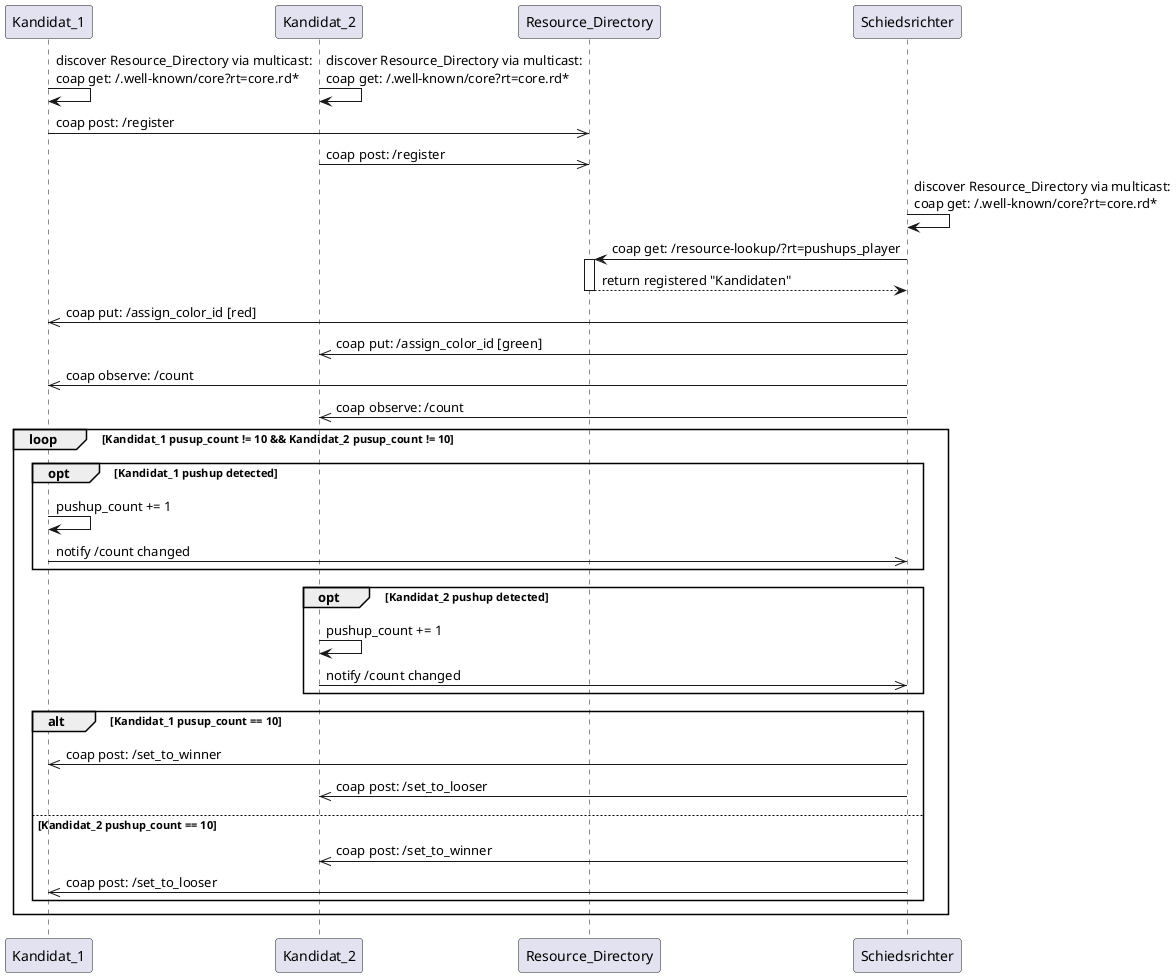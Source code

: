 @startuml Kommunikation
participant Kandidat_1
participant Kandidat_2
participant Resource_Directory
participant Schiedsrichter

!pragma teoz true
Kandidat_1 -> Kandidat_1: discover Resource_Directory via multicast:\ncoap get: /.well-known/core?rt=core.rd*
&Kandidat_2 -> Kandidat_2: discover Resource_Directory via multicast:\ncoap get: /.well-known/core?rt=core.rd*
Kandidat_1 ->> Resource_Directory: coap post: /register
Kandidat_2 ->> Resource_Directory: coap post: /register
Schiedsrichter -> Schiedsrichter: discover Resource_Directory via multicast:\ncoap get: /.well-known/core?rt=core.rd*
Schiedsrichter -> Resource_Directory: coap get: /resource-lookup/?rt=pushups_player
activate Resource_Directory
Resource_Directory --> Schiedsrichter: return registered "Kandidaten"
deactivate Resource_Directory
Schiedsrichter ->> Kandidat_1: coap put: /assign_color_id [red]
Schiedsrichter ->> Kandidat_2: coap put: /assign_color_id [green]
Schiedsrichter ->> Kandidat_1: coap observe: /count
Schiedsrichter ->> Kandidat_2: coap observe: /count
loop Kandidat_1 pusup_count != 10 && Kandidat_2 pusup_count != 10
    opt Kandidat_1 pushup detected
        Kandidat_1 -> Kandidat_1: pushup_count += 1
        Kandidat_1 ->> Schiedsrichter: notify /count changed
    end
    opt Kandidat_2 pushup detected
        Kandidat_2 -> Kandidat_2: pushup_count += 1
        Kandidat_2 ->> Schiedsrichter: notify /count changed
    end
    alt Kandidat_1 pusup_count == 10
        Schiedsrichter ->> Kandidat_1: coap post: /set_to_winner
        Schiedsrichter ->> Kandidat_2: coap post: /set_to_looser
    else Kandidat_2 pushup_count == 10
        Schiedsrichter ->> Kandidat_2: coap post: /set_to_winner
        Schiedsrichter ->> Kandidat_1: coap post: /set_to_looser
    end
end
@enduml
